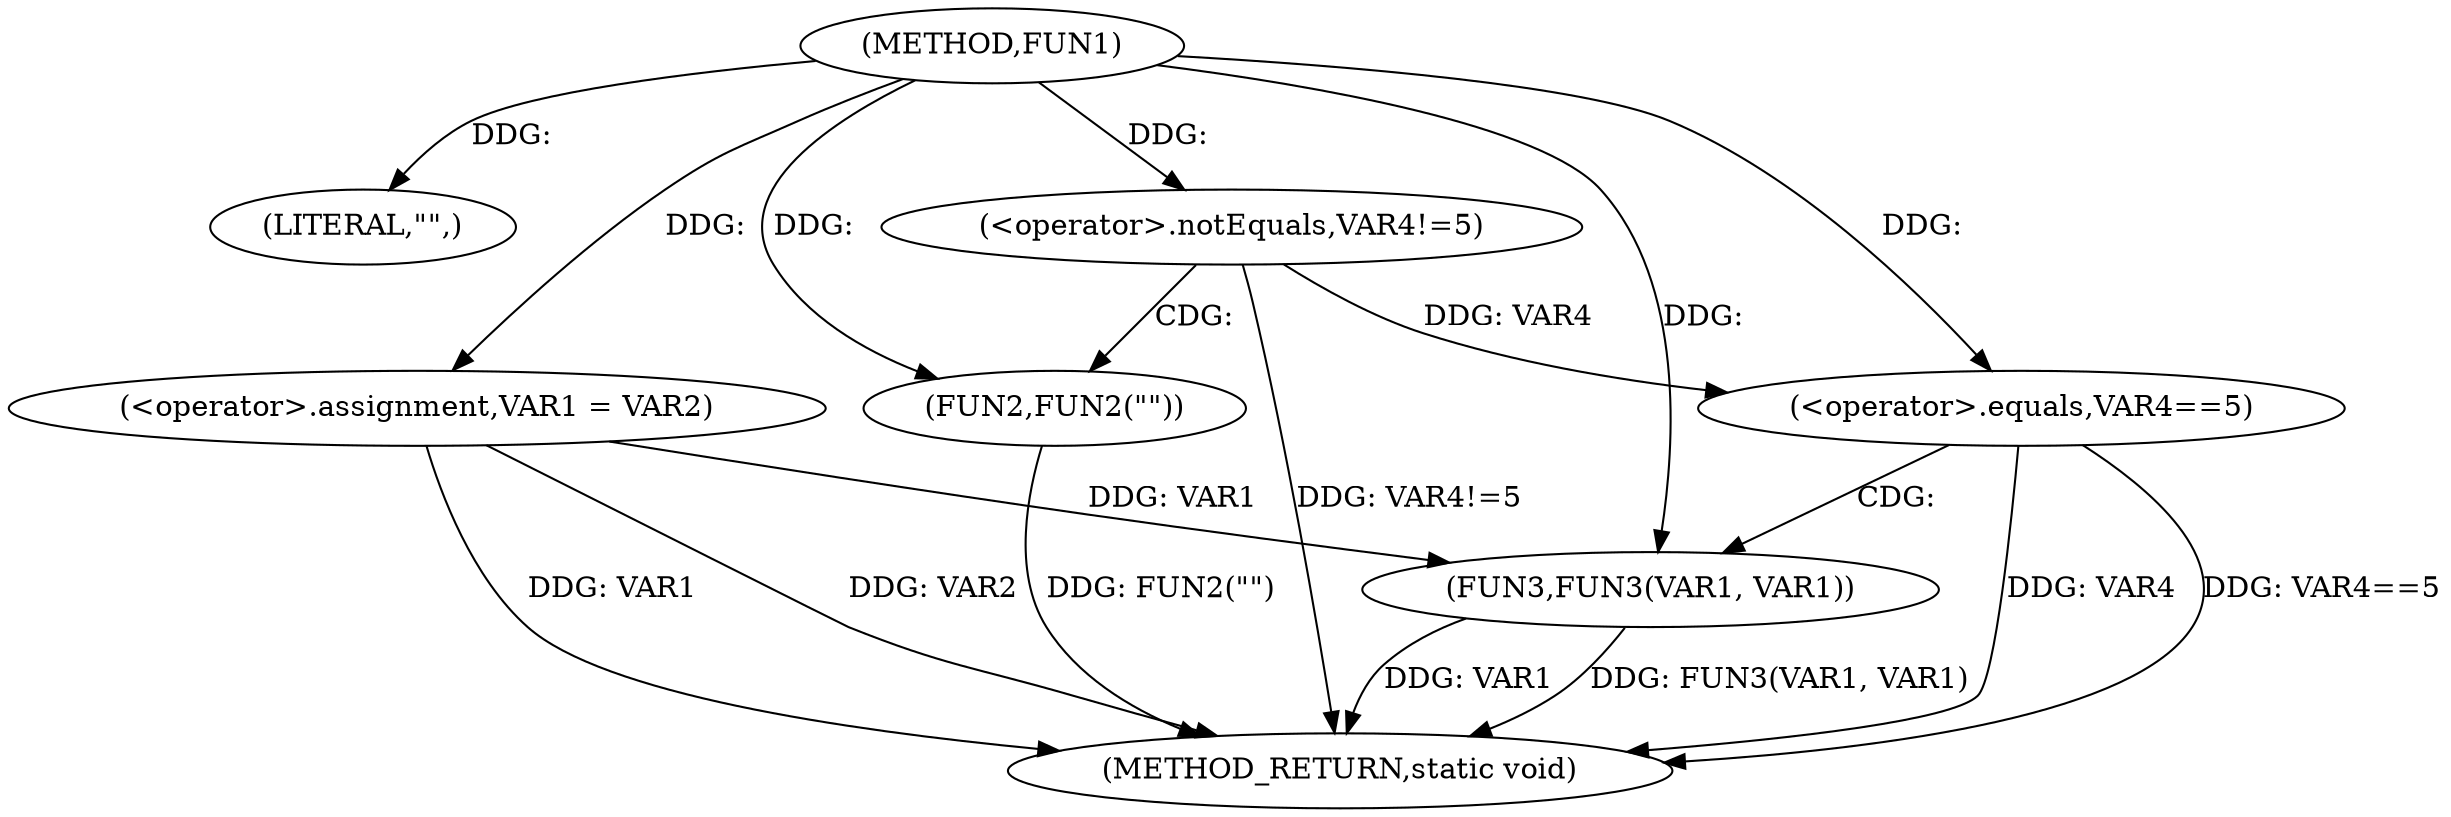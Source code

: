 digraph FUN1 {  
"1000100" [label = "(METHOD,FUN1)" ]
"1000124" [label = "(METHOD_RETURN,static void)" ]
"1000103" [label = "(LITERAL,\"\",)" ]
"1000104" [label = "(<operator>.assignment,VAR1 = VAR2)" ]
"1000108" [label = "(<operator>.notEquals,VAR4!=5)" ]
"1000112" [label = "(FUN2,FUN2(\"\"))" ]
"1000117" [label = "(<operator>.equals,VAR4==5)" ]
"1000121" [label = "(FUN3,FUN3(VAR1, VAR1))" ]
  "1000117" -> "1000124"  [ label = "DDG: VAR4==5"] 
  "1000108" -> "1000124"  [ label = "DDG: VAR4!=5"] 
  "1000104" -> "1000124"  [ label = "DDG: VAR1"] 
  "1000121" -> "1000124"  [ label = "DDG: VAR1"] 
  "1000121" -> "1000124"  [ label = "DDG: FUN3(VAR1, VAR1)"] 
  "1000117" -> "1000124"  [ label = "DDG: VAR4"] 
  "1000112" -> "1000124"  [ label = "DDG: FUN2(\"\")"] 
  "1000104" -> "1000124"  [ label = "DDG: VAR2"] 
  "1000100" -> "1000103"  [ label = "DDG: "] 
  "1000100" -> "1000104"  [ label = "DDG: "] 
  "1000100" -> "1000108"  [ label = "DDG: "] 
  "1000100" -> "1000112"  [ label = "DDG: "] 
  "1000108" -> "1000117"  [ label = "DDG: VAR4"] 
  "1000100" -> "1000117"  [ label = "DDG: "] 
  "1000104" -> "1000121"  [ label = "DDG: VAR1"] 
  "1000100" -> "1000121"  [ label = "DDG: "] 
  "1000108" -> "1000112"  [ label = "CDG: "] 
  "1000117" -> "1000121"  [ label = "CDG: "] 
}
